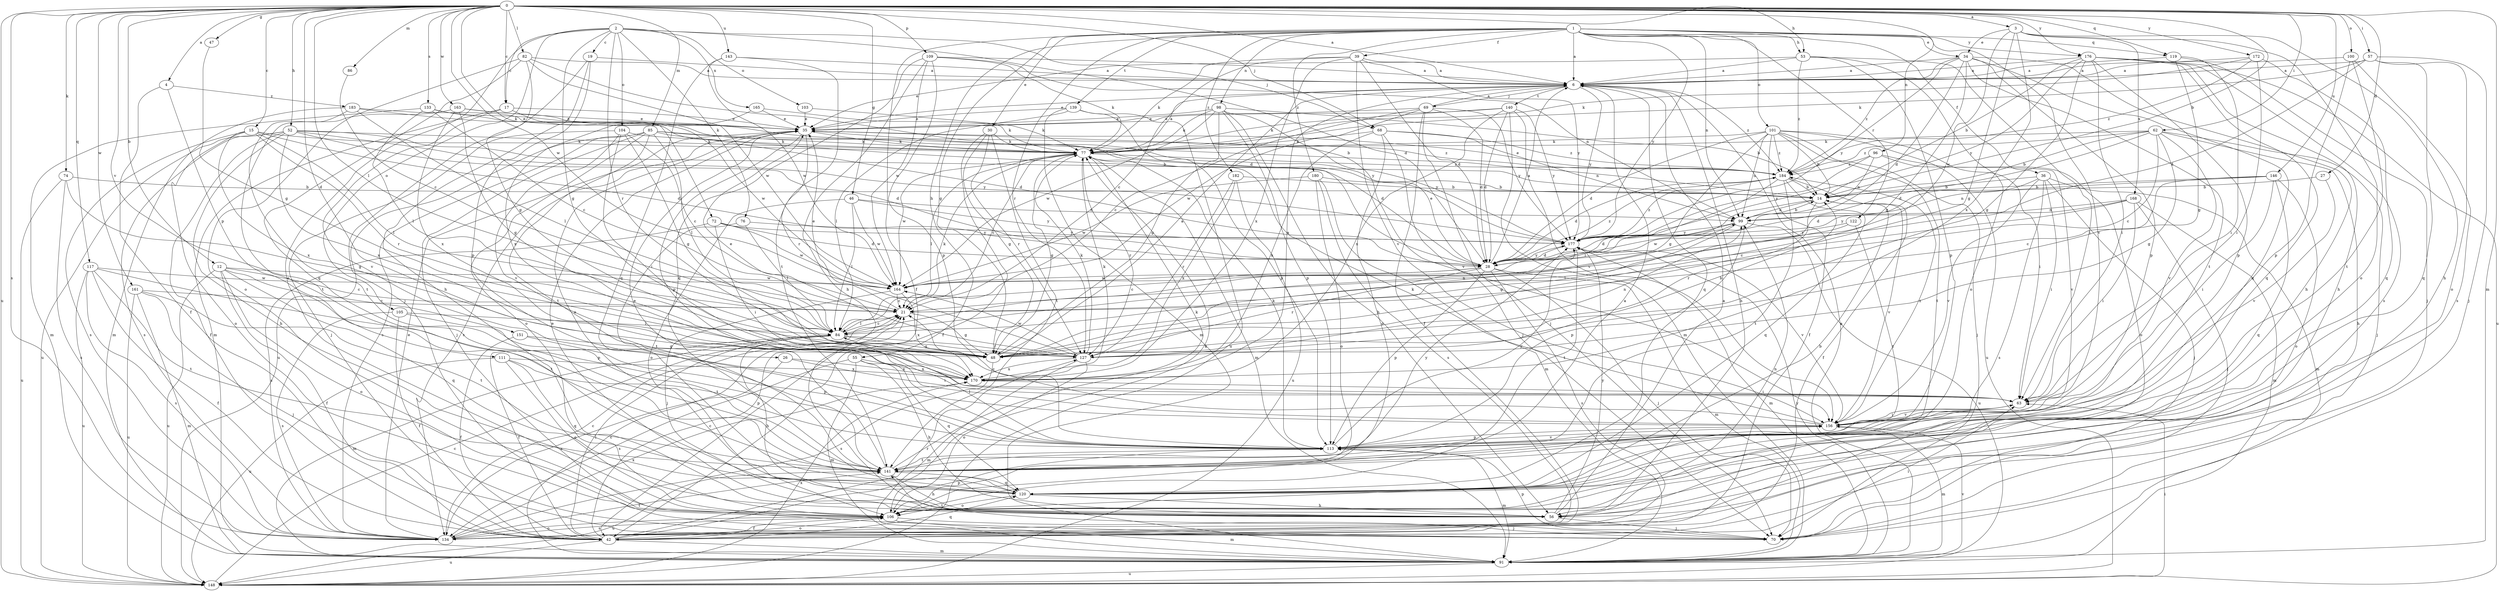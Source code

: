 strict digraph  {
0;
1;
2;
3;
4;
6;
12;
14;
15;
17;
19;
21;
26;
27;
28;
30;
34;
35;
36;
39;
42;
46;
47;
48;
52;
53;
55;
56;
57;
62;
63;
68;
69;
70;
72;
74;
76;
77;
82;
84;
85;
86;
91;
96;
98;
99;
100;
101;
103;
104;
105;
106;
109;
111;
113;
117;
119;
120;
122;
127;
133;
134;
139;
140;
141;
143;
146;
148;
151;
156;
161;
163;
164;
165;
168;
170;
172;
176;
177;
180;
182;
183;
184;
0 -> 3  [label=a];
0 -> 4  [label=a];
0 -> 6  [label=a];
0 -> 12  [label=b];
0 -> 14  [label=b];
0 -> 15  [label=c];
0 -> 17  [label=c];
0 -> 26  [label=d];
0 -> 27  [label=d];
0 -> 46  [label=g];
0 -> 47  [label=g];
0 -> 52  [label=h];
0 -> 53  [label=h];
0 -> 57  [label=i];
0 -> 62  [label=i];
0 -> 68  [label=j];
0 -> 72  [label=k];
0 -> 74  [label=k];
0 -> 82  [label=l];
0 -> 84  [label=l];
0 -> 85  [label=m];
0 -> 86  [label=m];
0 -> 91  [label=m];
0 -> 96  [label=n];
0 -> 100  [label=o];
0 -> 109  [label=p];
0 -> 117  [label=q];
0 -> 119  [label=q];
0 -> 133  [label=s];
0 -> 134  [label=s];
0 -> 143  [label=u];
0 -> 146  [label=u];
0 -> 148  [label=u];
0 -> 151  [label=v];
0 -> 161  [label=w];
0 -> 163  [label=w];
0 -> 164  [label=w];
0 -> 172  [label=y];
0 -> 176  [label=y];
1 -> 6  [label=a];
1 -> 30  [label=e];
1 -> 34  [label=e];
1 -> 36  [label=f];
1 -> 39  [label=f];
1 -> 42  [label=f];
1 -> 48  [label=g];
1 -> 53  [label=h];
1 -> 55  [label=h];
1 -> 98  [label=n];
1 -> 99  [label=n];
1 -> 101  [label=o];
1 -> 119  [label=q];
1 -> 122  [label=r];
1 -> 127  [label=r];
1 -> 139  [label=t];
1 -> 156  [label=v];
1 -> 176  [label=y];
1 -> 177  [label=y];
1 -> 180  [label=z];
1 -> 182  [label=z];
2 -> 17  [label=c];
2 -> 19  [label=c];
2 -> 28  [label=d];
2 -> 48  [label=g];
2 -> 68  [label=j];
2 -> 76  [label=k];
2 -> 103  [label=o];
2 -> 104  [label=o];
2 -> 105  [label=o];
2 -> 106  [label=o];
2 -> 127  [label=r];
2 -> 165  [label=x];
3 -> 34  [label=e];
3 -> 48  [label=g];
3 -> 56  [label=h];
3 -> 106  [label=o];
3 -> 164  [label=w];
3 -> 168  [label=x];
3 -> 170  [label=x];
4 -> 42  [label=f];
4 -> 111  [label=p];
4 -> 183  [label=z];
6 -> 35  [label=e];
6 -> 56  [label=h];
6 -> 69  [label=j];
6 -> 120  [label=q];
6 -> 140  [label=t];
6 -> 177  [label=y];
6 -> 184  [label=z];
12 -> 21  [label=c];
12 -> 42  [label=f];
12 -> 106  [label=o];
12 -> 120  [label=q];
12 -> 141  [label=t];
12 -> 148  [label=u];
12 -> 164  [label=w];
14 -> 99  [label=n];
14 -> 127  [label=r];
14 -> 156  [label=v];
14 -> 164  [label=w];
15 -> 28  [label=d];
15 -> 77  [label=k];
15 -> 84  [label=l];
15 -> 106  [label=o];
15 -> 127  [label=r];
15 -> 134  [label=s];
15 -> 170  [label=x];
17 -> 35  [label=e];
17 -> 91  [label=m];
17 -> 156  [label=v];
17 -> 164  [label=w];
19 -> 6  [label=a];
19 -> 56  [label=h];
19 -> 70  [label=j];
19 -> 113  [label=p];
21 -> 35  [label=e];
21 -> 48  [label=g];
21 -> 84  [label=l];
26 -> 63  [label=i];
26 -> 134  [label=s];
26 -> 170  [label=x];
27 -> 14  [label=b];
27 -> 156  [label=v];
28 -> 6  [label=a];
28 -> 21  [label=c];
28 -> 35  [label=e];
28 -> 70  [label=j];
28 -> 91  [label=m];
28 -> 113  [label=p];
28 -> 127  [label=r];
28 -> 134  [label=s];
28 -> 164  [label=w];
28 -> 177  [label=y];
28 -> 184  [label=z];
30 -> 42  [label=f];
30 -> 48  [label=g];
30 -> 77  [label=k];
30 -> 127  [label=r];
30 -> 141  [label=t];
34 -> 6  [label=a];
34 -> 28  [label=d];
34 -> 48  [label=g];
34 -> 56  [label=h];
34 -> 113  [label=p];
34 -> 120  [label=q];
34 -> 141  [label=t];
34 -> 177  [label=y];
34 -> 184  [label=z];
35 -> 77  [label=k];
35 -> 113  [label=p];
35 -> 127  [label=r];
35 -> 134  [label=s];
35 -> 177  [label=y];
36 -> 14  [label=b];
36 -> 28  [label=d];
36 -> 63  [label=i];
36 -> 70  [label=j];
36 -> 91  [label=m];
36 -> 134  [label=s];
36 -> 156  [label=v];
39 -> 6  [label=a];
39 -> 21  [label=c];
39 -> 28  [label=d];
39 -> 77  [label=k];
39 -> 156  [label=v];
39 -> 170  [label=x];
39 -> 177  [label=y];
42 -> 21  [label=c];
42 -> 63  [label=i];
42 -> 77  [label=k];
42 -> 84  [label=l];
42 -> 91  [label=m];
42 -> 106  [label=o];
42 -> 120  [label=q];
42 -> 127  [label=r];
42 -> 148  [label=u];
46 -> 84  [label=l];
46 -> 99  [label=n];
46 -> 106  [label=o];
46 -> 164  [label=w];
46 -> 177  [label=y];
47 -> 48  [label=g];
48 -> 6  [label=a];
48 -> 134  [label=s];
52 -> 14  [label=b];
52 -> 28  [label=d];
52 -> 42  [label=f];
52 -> 56  [label=h];
52 -> 77  [label=k];
52 -> 134  [label=s];
52 -> 148  [label=u];
52 -> 170  [label=x];
52 -> 177  [label=y];
53 -> 6  [label=a];
53 -> 35  [label=e];
53 -> 63  [label=i];
53 -> 106  [label=o];
53 -> 113  [label=p];
53 -> 184  [label=z];
55 -> 56  [label=h];
55 -> 91  [label=m];
55 -> 120  [label=q];
55 -> 134  [label=s];
55 -> 170  [label=x];
56 -> 6  [label=a];
56 -> 35  [label=e];
56 -> 70  [label=j];
56 -> 99  [label=n];
56 -> 177  [label=y];
57 -> 6  [label=a];
57 -> 28  [label=d];
57 -> 70  [label=j];
57 -> 77  [label=k];
57 -> 106  [label=o];
57 -> 120  [label=q];
62 -> 14  [label=b];
62 -> 21  [label=c];
62 -> 28  [label=d];
62 -> 48  [label=g];
62 -> 56  [label=h];
62 -> 70  [label=j];
62 -> 77  [label=k];
62 -> 156  [label=v];
62 -> 184  [label=z];
63 -> 156  [label=v];
68 -> 70  [label=j];
68 -> 77  [label=k];
68 -> 99  [label=n];
68 -> 106  [label=o];
68 -> 170  [label=x];
68 -> 184  [label=z];
69 -> 6  [label=a];
69 -> 21  [label=c];
69 -> 28  [label=d];
69 -> 35  [label=e];
69 -> 42  [label=f];
69 -> 70  [label=j];
69 -> 164  [label=w];
69 -> 177  [label=y];
70 -> 113  [label=p];
70 -> 141  [label=t];
72 -> 28  [label=d];
72 -> 63  [label=i];
72 -> 134  [label=s];
72 -> 164  [label=w];
72 -> 177  [label=y];
74 -> 14  [label=b];
74 -> 48  [label=g];
74 -> 134  [label=s];
74 -> 148  [label=u];
76 -> 84  [label=l];
76 -> 141  [label=t];
76 -> 177  [label=y];
77 -> 6  [label=a];
77 -> 21  [label=c];
77 -> 48  [label=g];
77 -> 84  [label=l];
77 -> 91  [label=m];
77 -> 127  [label=r];
77 -> 164  [label=w];
77 -> 184  [label=z];
82 -> 6  [label=a];
82 -> 28  [label=d];
82 -> 48  [label=g];
82 -> 106  [label=o];
82 -> 120  [label=q];
82 -> 164  [label=w];
84 -> 21  [label=c];
84 -> 42  [label=f];
84 -> 48  [label=g];
84 -> 56  [label=h];
84 -> 77  [label=k];
84 -> 91  [label=m];
84 -> 99  [label=n];
84 -> 127  [label=r];
85 -> 28  [label=d];
85 -> 70  [label=j];
85 -> 77  [label=k];
85 -> 84  [label=l];
85 -> 106  [label=o];
85 -> 134  [label=s];
85 -> 141  [label=t];
85 -> 148  [label=u];
85 -> 184  [label=z];
86 -> 21  [label=c];
91 -> 6  [label=a];
91 -> 21  [label=c];
91 -> 148  [label=u];
91 -> 156  [label=v];
91 -> 177  [label=y];
96 -> 99  [label=n];
96 -> 106  [label=o];
96 -> 156  [label=v];
96 -> 177  [label=y];
96 -> 184  [label=z];
98 -> 14  [label=b];
98 -> 35  [label=e];
98 -> 48  [label=g];
98 -> 56  [label=h];
98 -> 77  [label=k];
98 -> 113  [label=p];
98 -> 156  [label=v];
98 -> 164  [label=w];
99 -> 14  [label=b];
99 -> 28  [label=d];
99 -> 48  [label=g];
99 -> 113  [label=p];
99 -> 148  [label=u];
99 -> 177  [label=y];
100 -> 6  [label=a];
100 -> 113  [label=p];
100 -> 134  [label=s];
100 -> 141  [label=t];
101 -> 14  [label=b];
101 -> 28  [label=d];
101 -> 42  [label=f];
101 -> 48  [label=g];
101 -> 63  [label=i];
101 -> 70  [label=j];
101 -> 77  [label=k];
101 -> 99  [label=n];
101 -> 141  [label=t];
101 -> 148  [label=u];
101 -> 184  [label=z];
103 -> 35  [label=e];
103 -> 77  [label=k];
104 -> 21  [label=c];
104 -> 48  [label=g];
104 -> 63  [label=i];
104 -> 70  [label=j];
104 -> 77  [label=k];
104 -> 156  [label=v];
105 -> 42  [label=f];
105 -> 84  [label=l];
105 -> 134  [label=s];
105 -> 141  [label=t];
106 -> 6  [label=a];
106 -> 42  [label=f];
106 -> 70  [label=j];
106 -> 91  [label=m];
106 -> 113  [label=p];
106 -> 134  [label=s];
109 -> 6  [label=a];
109 -> 56  [label=h];
109 -> 77  [label=k];
109 -> 99  [label=n];
109 -> 113  [label=p];
109 -> 120  [label=q];
109 -> 164  [label=w];
111 -> 106  [label=o];
111 -> 113  [label=p];
111 -> 120  [label=q];
111 -> 148  [label=u];
111 -> 170  [label=x];
113 -> 77  [label=k];
113 -> 84  [label=l];
113 -> 91  [label=m];
113 -> 141  [label=t];
113 -> 156  [label=v];
113 -> 177  [label=y];
117 -> 42  [label=f];
117 -> 113  [label=p];
117 -> 134  [label=s];
117 -> 141  [label=t];
117 -> 148  [label=u];
117 -> 164  [label=w];
119 -> 6  [label=a];
119 -> 48  [label=g];
119 -> 63  [label=i];
119 -> 70  [label=j];
120 -> 14  [label=b];
120 -> 35  [label=e];
120 -> 56  [label=h];
120 -> 106  [label=o];
122 -> 84  [label=l];
122 -> 141  [label=t];
122 -> 177  [label=y];
127 -> 14  [label=b];
127 -> 35  [label=e];
127 -> 77  [label=k];
127 -> 91  [label=m];
127 -> 99  [label=n];
127 -> 106  [label=o];
127 -> 164  [label=w];
127 -> 170  [label=x];
133 -> 14  [label=b];
133 -> 21  [label=c];
133 -> 35  [label=e];
133 -> 84  [label=l];
133 -> 91  [label=m];
134 -> 21  [label=c];
134 -> 35  [label=e];
134 -> 106  [label=o];
134 -> 141  [label=t];
134 -> 170  [label=x];
139 -> 35  [label=e];
139 -> 84  [label=l];
139 -> 91  [label=m];
139 -> 113  [label=p];
139 -> 148  [label=u];
140 -> 28  [label=d];
140 -> 35  [label=e];
140 -> 77  [label=k];
140 -> 91  [label=m];
140 -> 156  [label=v];
140 -> 170  [label=x];
140 -> 177  [label=y];
141 -> 35  [label=e];
141 -> 56  [label=h];
141 -> 77  [label=k];
141 -> 120  [label=q];
141 -> 148  [label=u];
141 -> 177  [label=y];
143 -> 6  [label=a];
143 -> 120  [label=q];
143 -> 141  [label=t];
143 -> 164  [label=w];
146 -> 14  [label=b];
146 -> 21  [label=c];
146 -> 63  [label=i];
146 -> 99  [label=n];
146 -> 106  [label=o];
146 -> 120  [label=q];
148 -> 21  [label=c];
148 -> 63  [label=i];
148 -> 170  [label=x];
151 -> 42  [label=f];
151 -> 48  [label=g];
151 -> 113  [label=p];
156 -> 21  [label=c];
156 -> 63  [label=i];
156 -> 77  [label=k];
156 -> 91  [label=m];
156 -> 113  [label=p];
156 -> 184  [label=z];
161 -> 21  [label=c];
161 -> 70  [label=j];
161 -> 91  [label=m];
161 -> 141  [label=t];
161 -> 148  [label=u];
163 -> 35  [label=e];
163 -> 48  [label=g];
163 -> 141  [label=t];
163 -> 170  [label=x];
163 -> 177  [label=y];
164 -> 21  [label=c];
164 -> 170  [label=x];
164 -> 56  [label=j];
165 -> 35  [label=e];
165 -> 77  [label=k];
165 -> 170  [label=x];
168 -> 21  [label=c];
168 -> 63  [label=i];
168 -> 70  [label=j];
168 -> 91  [label=m];
168 -> 99  [label=n];
168 -> 177  [label=y];
170 -> 6  [label=a];
170 -> 63  [label=i];
170 -> 77  [label=k];
172 -> 6  [label=a];
172 -> 63  [label=i];
172 -> 77  [label=k];
172 -> 120  [label=q];
172 -> 184  [label=z];
176 -> 6  [label=a];
176 -> 14  [label=b];
176 -> 48  [label=g];
176 -> 56  [label=h];
176 -> 63  [label=i];
176 -> 113  [label=p];
176 -> 120  [label=q];
176 -> 134  [label=s];
176 -> 148  [label=u];
176 -> 177  [label=y];
177 -> 28  [label=d];
177 -> 91  [label=m];
177 -> 141  [label=t];
177 -> 156  [label=v];
177 -> 184  [label=z];
180 -> 14  [label=b];
180 -> 91  [label=m];
180 -> 106  [label=o];
180 -> 134  [label=s];
180 -> 164  [label=w];
182 -> 14  [label=b];
182 -> 127  [label=r];
182 -> 148  [label=u];
182 -> 170  [label=x];
183 -> 28  [label=d];
183 -> 35  [label=e];
183 -> 84  [label=l];
183 -> 91  [label=m];
183 -> 141  [label=t];
184 -> 14  [label=b];
184 -> 28  [label=d];
184 -> 35  [label=e];
184 -> 42  [label=f];
184 -> 84  [label=l];
184 -> 120  [label=q];
184 -> 141  [label=t];
}
